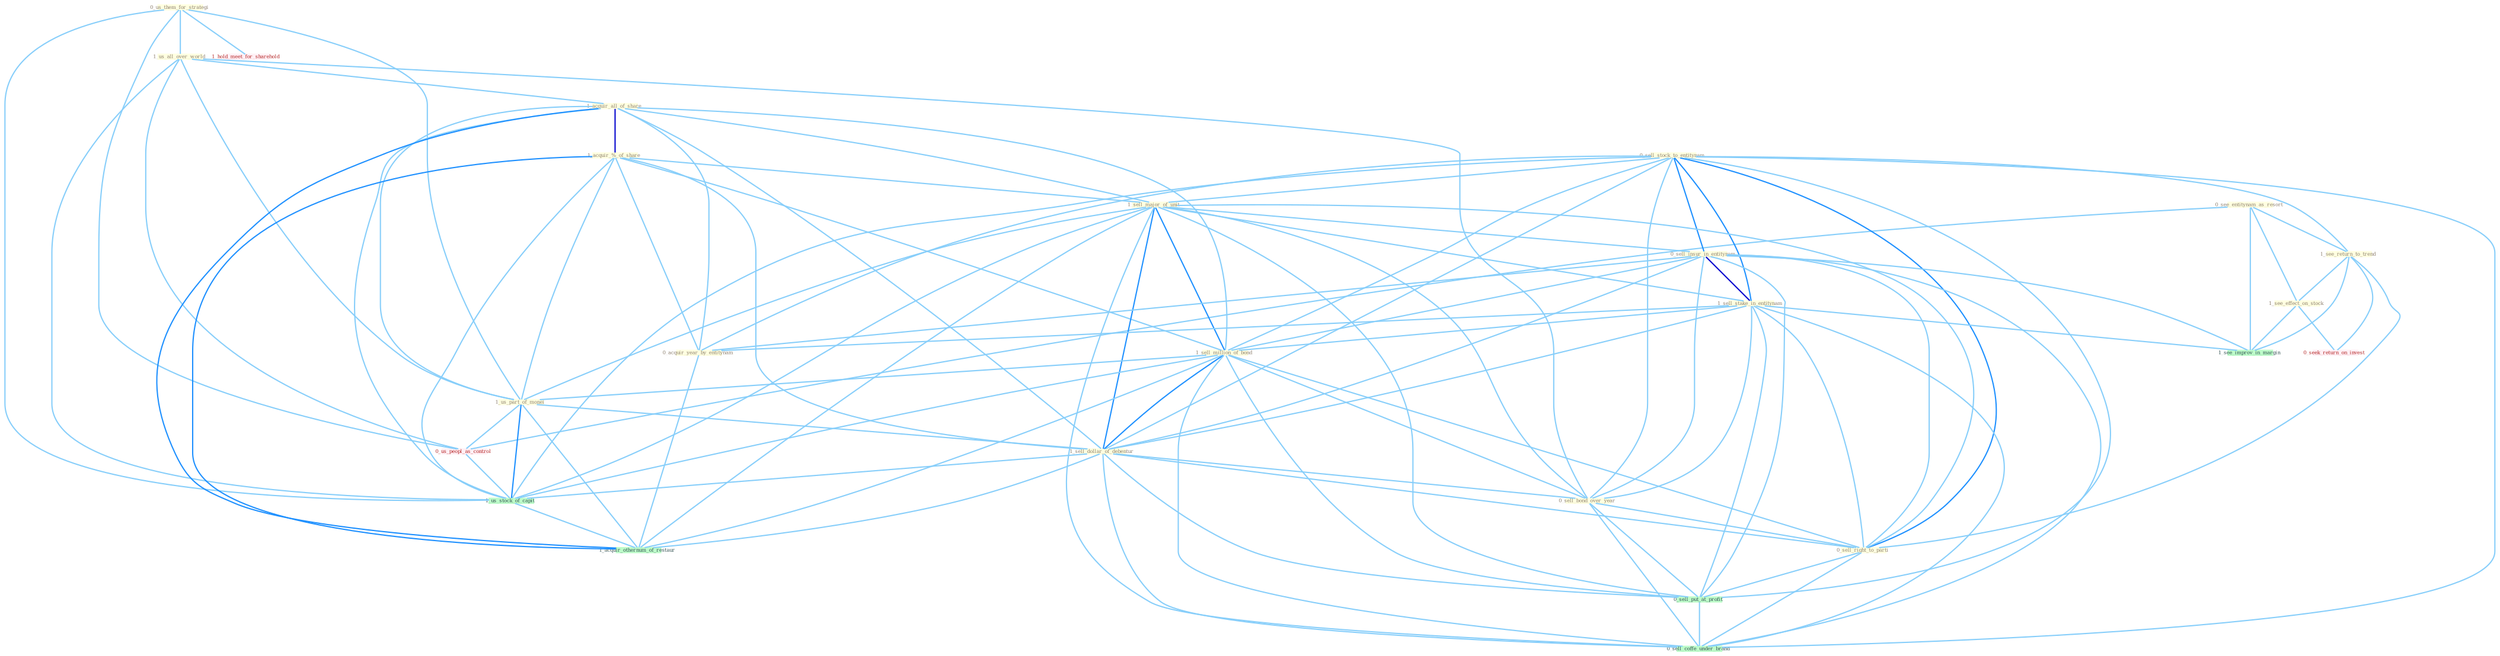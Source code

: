 Graph G{ 
    node
    [shape=polygon,style=filled,width=.5,height=.06,color="#BDFCC9",fixedsize=true,fontsize=4,
    fontcolor="#2f4f4f"];
    {node
    [color="#ffffe0", fontcolor="#8b7d6b"] "0_us_them_for_strategi " "0_see_entitynam_as_resort " "1_us_all_over_world " "1_acquir_all_of_share " "1_acquir_%_of_share " "0_sell_stock_to_entitynam " "1_see_return_to_trend " "1_sell_major_of_unit " "0_sell_insur_in_entitynam " "1_sell_stake_in_entitynam " "1_see_effect_on_stock " "1_sell_million_of_bond " "1_us_part_of_monei " "0_acquir_year_by_entitynam " "1_sell_dollar_of_debentur " "0_sell_bond_over_year " "0_sell_right_to_parti "}
{node [color="#fff0f5", fontcolor="#b22222"] "0_us_peopl_as_control " "0_seek_return_on_invest " "1_hold_meet_for_sharehold "}
edge [color="#B0E2FF"];

	"0_us_them_for_strategi " -- "1_us_all_over_world " [w="1", color="#87cefa" ];
	"0_us_them_for_strategi " -- "1_us_part_of_monei " [w="1", color="#87cefa" ];
	"0_us_them_for_strategi " -- "0_us_peopl_as_control " [w="1", color="#87cefa" ];
	"0_us_them_for_strategi " -- "1_us_stock_of_capit " [w="1", color="#87cefa" ];
	"0_us_them_for_strategi " -- "1_hold_meet_for_sharehold " [w="1", color="#87cefa" ];
	"0_see_entitynam_as_resort " -- "1_see_return_to_trend " [w="1", color="#87cefa" ];
	"0_see_entitynam_as_resort " -- "1_see_effect_on_stock " [w="1", color="#87cefa" ];
	"0_see_entitynam_as_resort " -- "0_us_peopl_as_control " [w="1", color="#87cefa" ];
	"0_see_entitynam_as_resort " -- "1_see_improv_in_margin " [w="1", color="#87cefa" ];
	"1_us_all_over_world " -- "1_acquir_all_of_share " [w="1", color="#87cefa" ];
	"1_us_all_over_world " -- "1_us_part_of_monei " [w="1", color="#87cefa" ];
	"1_us_all_over_world " -- "0_sell_bond_over_year " [w="1", color="#87cefa" ];
	"1_us_all_over_world " -- "0_us_peopl_as_control " [w="1", color="#87cefa" ];
	"1_us_all_over_world " -- "1_us_stock_of_capit " [w="1", color="#87cefa" ];
	"1_acquir_all_of_share " -- "1_acquir_%_of_share " [w="3", color="#0000cd" , len=0.6];
	"1_acquir_all_of_share " -- "1_sell_major_of_unit " [w="1", color="#87cefa" ];
	"1_acquir_all_of_share " -- "1_sell_million_of_bond " [w="1", color="#87cefa" ];
	"1_acquir_all_of_share " -- "1_us_part_of_monei " [w="1", color="#87cefa" ];
	"1_acquir_all_of_share " -- "0_acquir_year_by_entitynam " [w="1", color="#87cefa" ];
	"1_acquir_all_of_share " -- "1_sell_dollar_of_debentur " [w="1", color="#87cefa" ];
	"1_acquir_all_of_share " -- "1_us_stock_of_capit " [w="1", color="#87cefa" ];
	"1_acquir_all_of_share " -- "1_acquir_othernum_of_restaur " [w="2", color="#1e90ff" , len=0.8];
	"1_acquir_%_of_share " -- "1_sell_major_of_unit " [w="1", color="#87cefa" ];
	"1_acquir_%_of_share " -- "1_sell_million_of_bond " [w="1", color="#87cefa" ];
	"1_acquir_%_of_share " -- "1_us_part_of_monei " [w="1", color="#87cefa" ];
	"1_acquir_%_of_share " -- "0_acquir_year_by_entitynam " [w="1", color="#87cefa" ];
	"1_acquir_%_of_share " -- "1_sell_dollar_of_debentur " [w="1", color="#87cefa" ];
	"1_acquir_%_of_share " -- "1_us_stock_of_capit " [w="1", color="#87cefa" ];
	"1_acquir_%_of_share " -- "1_acquir_othernum_of_restaur " [w="2", color="#1e90ff" , len=0.8];
	"0_sell_stock_to_entitynam " -- "1_see_return_to_trend " [w="1", color="#87cefa" ];
	"0_sell_stock_to_entitynam " -- "1_sell_major_of_unit " [w="1", color="#87cefa" ];
	"0_sell_stock_to_entitynam " -- "0_sell_insur_in_entitynam " [w="2", color="#1e90ff" , len=0.8];
	"0_sell_stock_to_entitynam " -- "1_sell_stake_in_entitynam " [w="2", color="#1e90ff" , len=0.8];
	"0_sell_stock_to_entitynam " -- "1_sell_million_of_bond " [w="1", color="#87cefa" ];
	"0_sell_stock_to_entitynam " -- "0_acquir_year_by_entitynam " [w="1", color="#87cefa" ];
	"0_sell_stock_to_entitynam " -- "1_sell_dollar_of_debentur " [w="1", color="#87cefa" ];
	"0_sell_stock_to_entitynam " -- "0_sell_bond_over_year " [w="1", color="#87cefa" ];
	"0_sell_stock_to_entitynam " -- "0_sell_right_to_parti " [w="2", color="#1e90ff" , len=0.8];
	"0_sell_stock_to_entitynam " -- "0_sell_put_at_profit " [w="1", color="#87cefa" ];
	"0_sell_stock_to_entitynam " -- "1_us_stock_of_capit " [w="1", color="#87cefa" ];
	"0_sell_stock_to_entitynam " -- "0_sell_coffe_under_brand " [w="1", color="#87cefa" ];
	"1_see_return_to_trend " -- "1_see_effect_on_stock " [w="1", color="#87cefa" ];
	"1_see_return_to_trend " -- "0_sell_right_to_parti " [w="1", color="#87cefa" ];
	"1_see_return_to_trend " -- "0_seek_return_on_invest " [w="1", color="#87cefa" ];
	"1_see_return_to_trend " -- "1_see_improv_in_margin " [w="1", color="#87cefa" ];
	"1_sell_major_of_unit " -- "0_sell_insur_in_entitynam " [w="1", color="#87cefa" ];
	"1_sell_major_of_unit " -- "1_sell_stake_in_entitynam " [w="1", color="#87cefa" ];
	"1_sell_major_of_unit " -- "1_sell_million_of_bond " [w="2", color="#1e90ff" , len=0.8];
	"1_sell_major_of_unit " -- "1_us_part_of_monei " [w="1", color="#87cefa" ];
	"1_sell_major_of_unit " -- "1_sell_dollar_of_debentur " [w="2", color="#1e90ff" , len=0.8];
	"1_sell_major_of_unit " -- "0_sell_bond_over_year " [w="1", color="#87cefa" ];
	"1_sell_major_of_unit " -- "0_sell_right_to_parti " [w="1", color="#87cefa" ];
	"1_sell_major_of_unit " -- "0_sell_put_at_profit " [w="1", color="#87cefa" ];
	"1_sell_major_of_unit " -- "1_us_stock_of_capit " [w="1", color="#87cefa" ];
	"1_sell_major_of_unit " -- "0_sell_coffe_under_brand " [w="1", color="#87cefa" ];
	"1_sell_major_of_unit " -- "1_acquir_othernum_of_restaur " [w="1", color="#87cefa" ];
	"0_sell_insur_in_entitynam " -- "1_sell_stake_in_entitynam " [w="3", color="#0000cd" , len=0.6];
	"0_sell_insur_in_entitynam " -- "1_sell_million_of_bond " [w="1", color="#87cefa" ];
	"0_sell_insur_in_entitynam " -- "0_acquir_year_by_entitynam " [w="1", color="#87cefa" ];
	"0_sell_insur_in_entitynam " -- "1_sell_dollar_of_debentur " [w="1", color="#87cefa" ];
	"0_sell_insur_in_entitynam " -- "0_sell_bond_over_year " [w="1", color="#87cefa" ];
	"0_sell_insur_in_entitynam " -- "0_sell_right_to_parti " [w="1", color="#87cefa" ];
	"0_sell_insur_in_entitynam " -- "0_sell_put_at_profit " [w="1", color="#87cefa" ];
	"0_sell_insur_in_entitynam " -- "1_see_improv_in_margin " [w="1", color="#87cefa" ];
	"0_sell_insur_in_entitynam " -- "0_sell_coffe_under_brand " [w="1", color="#87cefa" ];
	"1_sell_stake_in_entitynam " -- "1_sell_million_of_bond " [w="1", color="#87cefa" ];
	"1_sell_stake_in_entitynam " -- "0_acquir_year_by_entitynam " [w="1", color="#87cefa" ];
	"1_sell_stake_in_entitynam " -- "1_sell_dollar_of_debentur " [w="1", color="#87cefa" ];
	"1_sell_stake_in_entitynam " -- "0_sell_bond_over_year " [w="1", color="#87cefa" ];
	"1_sell_stake_in_entitynam " -- "0_sell_right_to_parti " [w="1", color="#87cefa" ];
	"1_sell_stake_in_entitynam " -- "0_sell_put_at_profit " [w="1", color="#87cefa" ];
	"1_sell_stake_in_entitynam " -- "1_see_improv_in_margin " [w="1", color="#87cefa" ];
	"1_sell_stake_in_entitynam " -- "0_sell_coffe_under_brand " [w="1", color="#87cefa" ];
	"1_see_effect_on_stock " -- "0_seek_return_on_invest " [w="1", color="#87cefa" ];
	"1_see_effect_on_stock " -- "1_see_improv_in_margin " [w="1", color="#87cefa" ];
	"1_sell_million_of_bond " -- "1_us_part_of_monei " [w="1", color="#87cefa" ];
	"1_sell_million_of_bond " -- "1_sell_dollar_of_debentur " [w="2", color="#1e90ff" , len=0.8];
	"1_sell_million_of_bond " -- "0_sell_bond_over_year " [w="1", color="#87cefa" ];
	"1_sell_million_of_bond " -- "0_sell_right_to_parti " [w="1", color="#87cefa" ];
	"1_sell_million_of_bond " -- "0_sell_put_at_profit " [w="1", color="#87cefa" ];
	"1_sell_million_of_bond " -- "1_us_stock_of_capit " [w="1", color="#87cefa" ];
	"1_sell_million_of_bond " -- "0_sell_coffe_under_brand " [w="1", color="#87cefa" ];
	"1_sell_million_of_bond " -- "1_acquir_othernum_of_restaur " [w="1", color="#87cefa" ];
	"1_us_part_of_monei " -- "1_sell_dollar_of_debentur " [w="1", color="#87cefa" ];
	"1_us_part_of_monei " -- "0_us_peopl_as_control " [w="1", color="#87cefa" ];
	"1_us_part_of_monei " -- "1_us_stock_of_capit " [w="2", color="#1e90ff" , len=0.8];
	"1_us_part_of_monei " -- "1_acquir_othernum_of_restaur " [w="1", color="#87cefa" ];
	"0_acquir_year_by_entitynam " -- "1_acquir_othernum_of_restaur " [w="1", color="#87cefa" ];
	"1_sell_dollar_of_debentur " -- "0_sell_bond_over_year " [w="1", color="#87cefa" ];
	"1_sell_dollar_of_debentur " -- "0_sell_right_to_parti " [w="1", color="#87cefa" ];
	"1_sell_dollar_of_debentur " -- "0_sell_put_at_profit " [w="1", color="#87cefa" ];
	"1_sell_dollar_of_debentur " -- "1_us_stock_of_capit " [w="1", color="#87cefa" ];
	"1_sell_dollar_of_debentur " -- "0_sell_coffe_under_brand " [w="1", color="#87cefa" ];
	"1_sell_dollar_of_debentur " -- "1_acquir_othernum_of_restaur " [w="1", color="#87cefa" ];
	"0_sell_bond_over_year " -- "0_sell_right_to_parti " [w="1", color="#87cefa" ];
	"0_sell_bond_over_year " -- "0_sell_put_at_profit " [w="1", color="#87cefa" ];
	"0_sell_bond_over_year " -- "0_sell_coffe_under_brand " [w="1", color="#87cefa" ];
	"0_sell_right_to_parti " -- "0_sell_put_at_profit " [w="1", color="#87cefa" ];
	"0_sell_right_to_parti " -- "0_sell_coffe_under_brand " [w="1", color="#87cefa" ];
	"0_us_peopl_as_control " -- "1_us_stock_of_capit " [w="1", color="#87cefa" ];
	"0_sell_put_at_profit " -- "0_sell_coffe_under_brand " [w="1", color="#87cefa" ];
	"1_us_stock_of_capit " -- "1_acquir_othernum_of_restaur " [w="1", color="#87cefa" ];
}